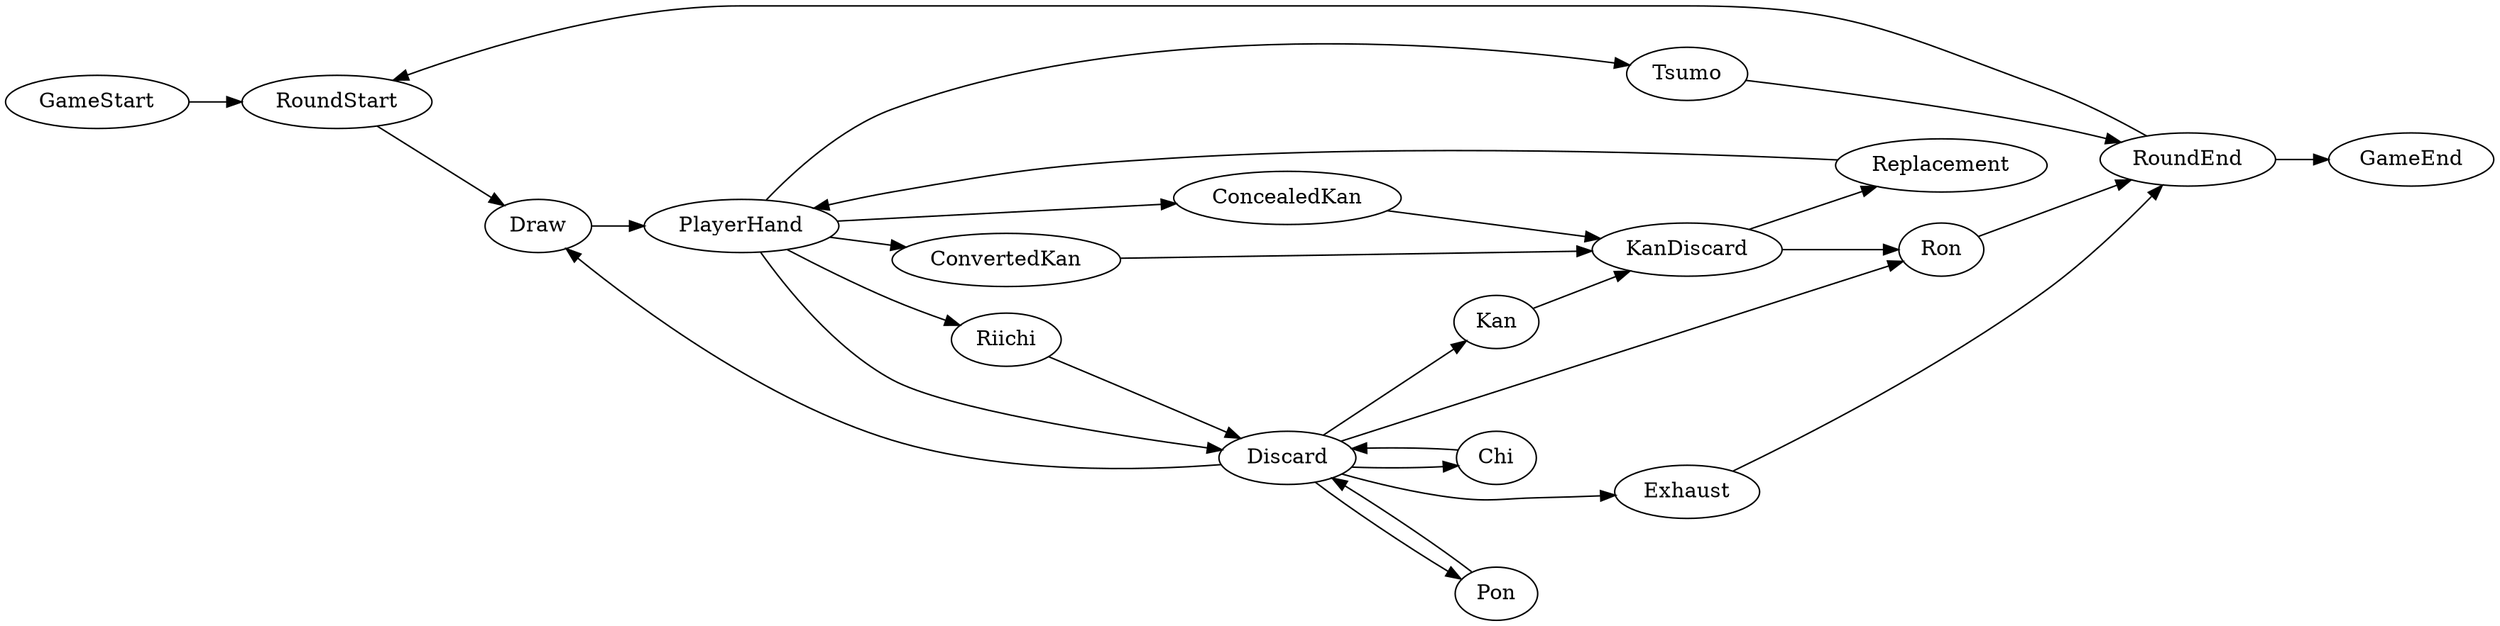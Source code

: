 digraph Mahjong {
  GameStart [rank=source]
  GameEnd [rank=sink]
  rankdir=LR

  Kan -> KanDiscard
  ConcealedKan -> KanDiscard
  ConvertedKan -> KanDiscard
  
  KanDiscard -> Replacement
  KanDiscard -> Ron

  Draw -> PlayerHand
  Replacement -> PlayerHand
    
  Pon -> Discard
  Chi -> Discard
  PlayerHand -> Discard
  Riichi -> Discard
  
  Exhaust -> RoundEnd
  Ron -> RoundEnd
  Tsumo -> RoundEnd
  
  RoundEnd -> RoundStart
  RoundEnd -> GameEnd

  PlayerHand -> Tsumo
  PlayerHand -> ConcealedKan
  PlayerHand -> ConvertedKan
  PlayerHand -> Riichi

  Discard -> Ron
  Discard -> Exhaust
  Discard -> Kan
  Discard -> Pon
  Discard -> Chi

  GameStart -> RoundStart
  
  RoundStart -> Draw
  Discard -> Draw
}
